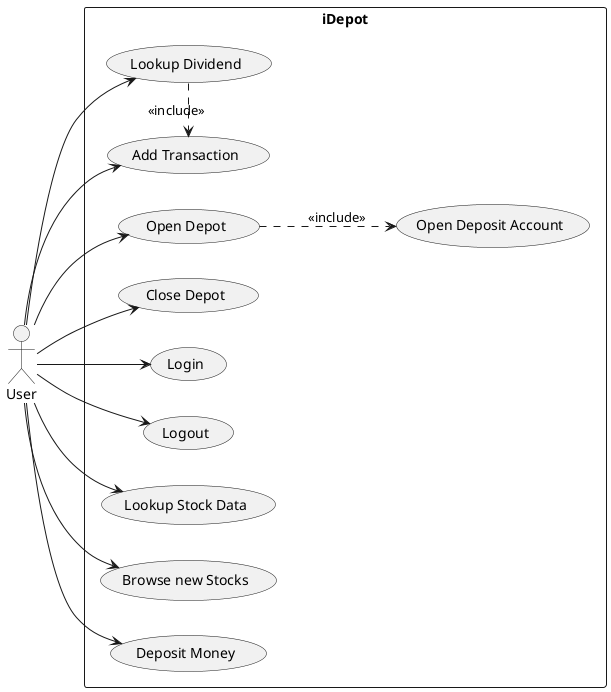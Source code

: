 @startuml

'Actors'
:User: as User

'Use-Cases'
rectangle iDepot {
    usecase "Open Depot" as openDepot
    usecase "Close Depot" as closeDepot
    usecase "Add Transaction" as addTransaction
    usecase "Login" as login
    usecase "Logout" as logout
    usecase "Lookup Stock Data" as lookupStockData
    usecase "Lookup Dividend" as lookupDividend
    usecase "Browse new Stocks" as browseStocks
    usecase "Open Deposit Account" as openDepositAccount
    usecase "Deposit Money" as depositMoney
}

left to right direction
User --> openDepot
User --> closeDepot
User --> addTransaction
User --> login
User --> logout
User --> lookupStockData
User --> lookupDividend
User --> browseStocks
User --> depositMoney

lookupDividend .> addTransaction : <<include>>
openDepot ..> openDepositAccount : <<include>>

@enduml